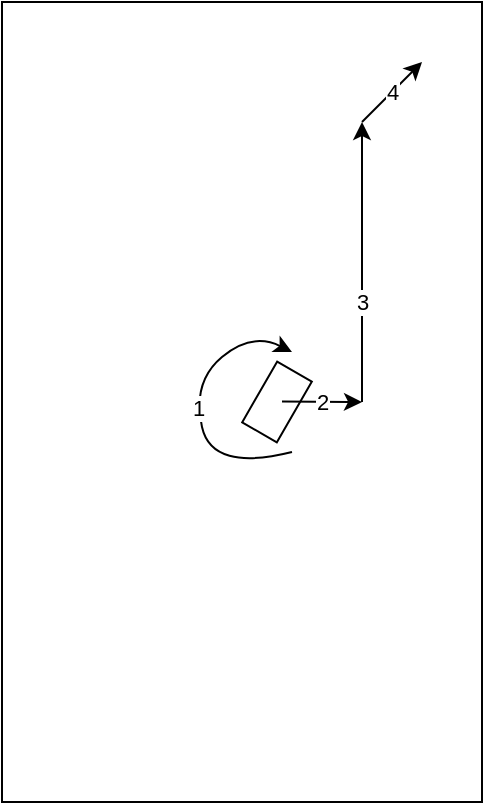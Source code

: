 <mxfile version="21.1.5" type="device">
  <diagram name="Page-1" id="T1H7ASC2bqAVp760AlKh">
    <mxGraphModel dx="819" dy="455" grid="1" gridSize="10" guides="1" tooltips="1" connect="1" arrows="1" fold="1" page="1" pageScale="1" pageWidth="850" pageHeight="1100" math="0" shadow="0">
      <root>
        <mxCell id="0" />
        <mxCell id="1" parent="0" />
        <mxCell id="qHCrV-rGGlypP9JFNb7a-2" value="" style="rounded=0;whiteSpace=wrap;html=1;direction=south;" vertex="1" parent="1">
          <mxGeometry x="300" y="70" width="240" height="400" as="geometry" />
        </mxCell>
        <mxCell id="qHCrV-rGGlypP9JFNb7a-3" value="" style="rounded=0;whiteSpace=wrap;html=1;rotation=120;" vertex="1" parent="1">
          <mxGeometry x="420" y="260" width="35" height="20" as="geometry" />
        </mxCell>
        <mxCell id="qHCrV-rGGlypP9JFNb7a-6" value="1" style="curved=1;endArrow=classic;html=1;rounded=0;" edge="1" parent="1">
          <mxGeometry width="50" height="50" relative="1" as="geometry">
            <mxPoint x="445" y="295" as="sourcePoint" />
            <mxPoint x="445" y="245" as="targetPoint" />
            <Array as="points">
              <mxPoint x="445" y="295" />
              <mxPoint x="405" y="305" />
              <mxPoint x="395" y="260" />
              <mxPoint x="425" y="235" />
            </Array>
          </mxGeometry>
        </mxCell>
        <mxCell id="qHCrV-rGGlypP9JFNb7a-7" value="2" style="endArrow=classic;html=1;rounded=0;" edge="1" parent="1">
          <mxGeometry width="50" height="50" relative="1" as="geometry">
            <mxPoint x="440" y="269.71" as="sourcePoint" />
            <mxPoint x="480" y="270" as="targetPoint" />
          </mxGeometry>
        </mxCell>
        <mxCell id="qHCrV-rGGlypP9JFNb7a-8" value="" style="endArrow=classic;html=1;rounded=0;" edge="1" parent="1">
          <mxGeometry width="50" height="50" relative="1" as="geometry">
            <mxPoint x="480" y="270" as="sourcePoint" />
            <mxPoint x="480" y="130" as="targetPoint" />
          </mxGeometry>
        </mxCell>
        <mxCell id="qHCrV-rGGlypP9JFNb7a-10" value="3" style="edgeLabel;html=1;align=center;verticalAlign=middle;resizable=0;points=[];" vertex="1" connectable="0" parent="qHCrV-rGGlypP9JFNb7a-8">
          <mxGeometry x="-0.276" relative="1" as="geometry">
            <mxPoint as="offset" />
          </mxGeometry>
        </mxCell>
        <mxCell id="qHCrV-rGGlypP9JFNb7a-9" value="4" style="endArrow=classic;html=1;rounded=0;" edge="1" parent="1">
          <mxGeometry width="50" height="50" relative="1" as="geometry">
            <mxPoint x="480" y="130" as="sourcePoint" />
            <mxPoint x="510" y="100" as="targetPoint" />
          </mxGeometry>
        </mxCell>
      </root>
    </mxGraphModel>
  </diagram>
</mxfile>
